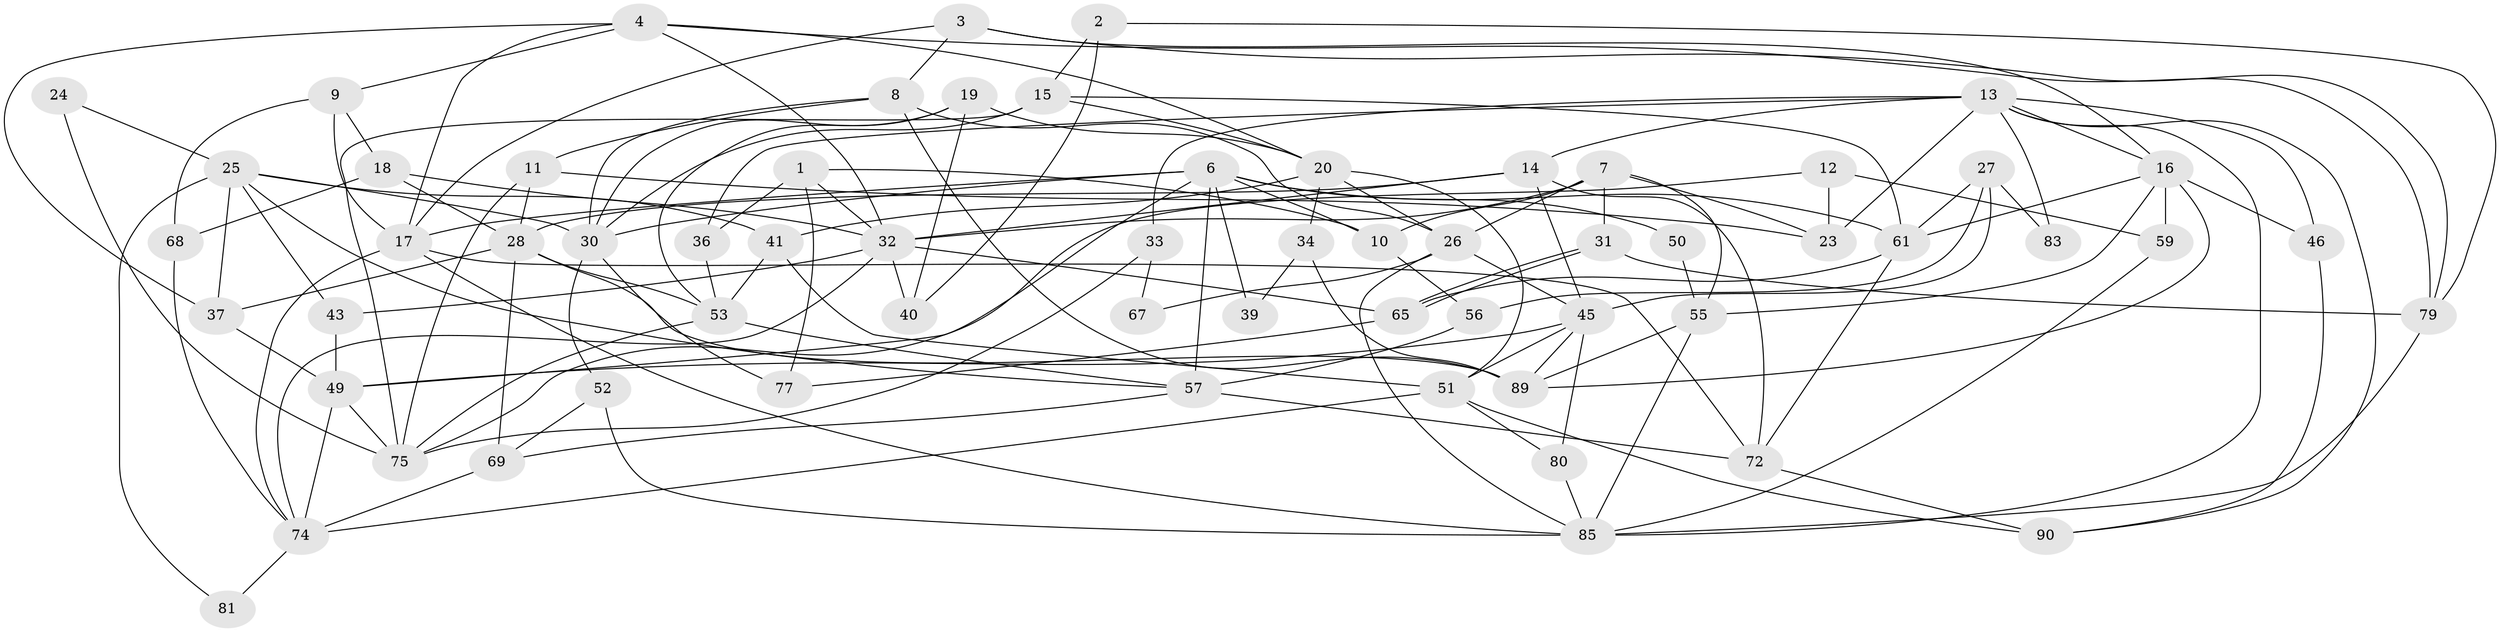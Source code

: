 // original degree distribution, {3: 0.3010752688172043, 5: 0.21505376344086022, 4: 0.3118279569892473, 7: 0.06451612903225806, 2: 0.08602150537634409, 8: 0.010752688172043012, 6: 0.010752688172043012}
// Generated by graph-tools (version 1.1) at 2025/41/03/06/25 10:41:57]
// undirected, 63 vertices, 148 edges
graph export_dot {
graph [start="1"]
  node [color=gray90,style=filled];
  1 [super="+76"];
  2;
  3 [super="+87"];
  4 [super="+5"];
  6 [super="+78"];
  7 [super="+60"];
  8;
  9 [super="+91"];
  10 [super="+35"];
  11;
  12;
  13 [super="+22"];
  14 [super="+71"];
  15 [super="+47"];
  16 [super="+21"];
  17 [super="+48"];
  18;
  19;
  20 [super="+58"];
  23 [super="+38"];
  24;
  25 [super="+42"];
  26 [super="+44"];
  27;
  28 [super="+29"];
  30 [super="+63"];
  31;
  32 [super="+62"];
  33;
  34;
  36;
  37;
  39;
  40;
  41;
  43;
  45 [super="+64"];
  46;
  49 [super="+66"];
  50;
  51 [super="+54"];
  52;
  53 [super="+70"];
  55;
  56;
  57 [super="+73"];
  59;
  61 [super="+92"];
  65;
  67;
  68;
  69;
  72;
  74 [super="+84"];
  75 [super="+82"];
  77;
  79 [super="+86"];
  80;
  81;
  83;
  85 [super="+88"];
  89 [super="+93"];
  90;
  1 -- 10;
  1 -- 77;
  1 -- 36;
  1 -- 32;
  2 -- 40;
  2 -- 79;
  2 -- 15;
  3 -- 79;
  3 -- 8;
  3 -- 16;
  3 -- 17;
  4 -- 17;
  4 -- 32;
  4 -- 20;
  4 -- 37;
  4 -- 9;
  4 -- 79;
  6 -- 61;
  6 -- 39;
  6 -- 50;
  6 -- 57;
  6 -- 75;
  6 -- 30;
  6 -- 17;
  6 -- 10;
  7 -- 55;
  7 -- 23;
  7 -- 32;
  7 -- 10;
  7 -- 31;
  7 -- 26;
  8 -- 30;
  8 -- 11;
  8 -- 89;
  8 -- 26;
  9 -- 68;
  9 -- 18;
  9 -- 17;
  10 -- 56;
  11 -- 28;
  11 -- 75;
  11 -- 23;
  12 -- 49;
  12 -- 59;
  12 -- 23;
  13 -- 16;
  13 -- 36 [weight=2];
  13 -- 33;
  13 -- 83;
  13 -- 85;
  13 -- 90;
  13 -- 46;
  13 -- 23;
  13 -- 14;
  14 -- 45;
  14 -- 32;
  14 -- 72;
  14 -- 28;
  15 -- 20;
  15 -- 75;
  15 -- 61;
  15 -- 30;
  16 -- 55;
  16 -- 59;
  16 -- 89;
  16 -- 46;
  16 -- 61;
  17 -- 72;
  17 -- 85;
  17 -- 74;
  18 -- 28;
  18 -- 68;
  18 -- 32;
  19 -- 40;
  19 -- 30;
  19 -- 20;
  19 -- 53;
  20 -- 41;
  20 -- 34;
  20 -- 51;
  20 -- 26;
  24 -- 75 [weight=2];
  24 -- 25;
  25 -- 37;
  25 -- 43;
  25 -- 81;
  25 -- 30;
  25 -- 57;
  25 -- 41;
  26 -- 67;
  26 -- 85;
  26 -- 45;
  27 -- 45;
  27 -- 56;
  27 -- 83;
  27 -- 61;
  28 -- 89;
  28 -- 53;
  28 -- 37;
  28 -- 69;
  30 -- 77 [weight=2];
  30 -- 52;
  31 -- 65;
  31 -- 65;
  31 -- 79;
  32 -- 40;
  32 -- 43;
  32 -- 74;
  32 -- 65;
  33 -- 75;
  33 -- 67;
  34 -- 89;
  34 -- 39;
  36 -- 53;
  37 -- 49;
  41 -- 53 [weight=2];
  41 -- 51;
  43 -- 49;
  45 -- 49;
  45 -- 80;
  45 -- 51;
  45 -- 89;
  46 -- 90;
  49 -- 74 [weight=2];
  49 -- 75;
  50 -- 55;
  51 -- 80;
  51 -- 90;
  51 -- 74;
  52 -- 69;
  52 -- 85;
  53 -- 57;
  53 -- 75;
  55 -- 89;
  55 -- 85;
  56 -- 57 [weight=2];
  57 -- 69;
  57 -- 72;
  59 -- 85;
  61 -- 65;
  61 -- 72;
  65 -- 77;
  68 -- 74;
  69 -- 74;
  72 -- 90;
  74 -- 81;
  79 -- 85;
  80 -- 85;
}
